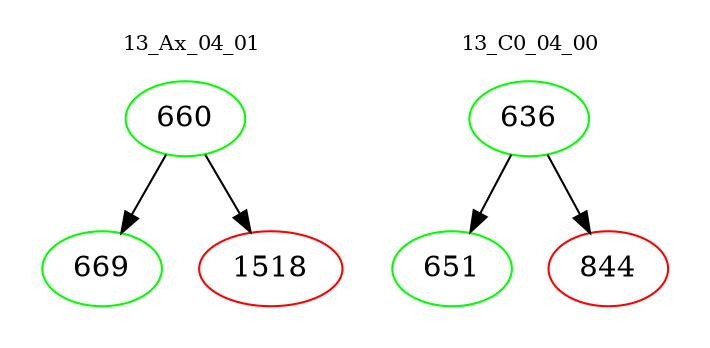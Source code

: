 digraph{
subgraph cluster_0 {
color = white
label = "13_Ax_04_01";
fontsize=10;
T0_660 [label="660", color="green"]
T0_660 -> T0_669 [color="black"]
T0_669 [label="669", color="green"]
T0_660 -> T0_1518 [color="black"]
T0_1518 [label="1518", color="red"]
}
subgraph cluster_1 {
color = white
label = "13_C0_04_00";
fontsize=10;
T1_636 [label="636", color="green"]
T1_636 -> T1_651 [color="black"]
T1_651 [label="651", color="green"]
T1_636 -> T1_844 [color="black"]
T1_844 [label="844", color="red"]
}
}
